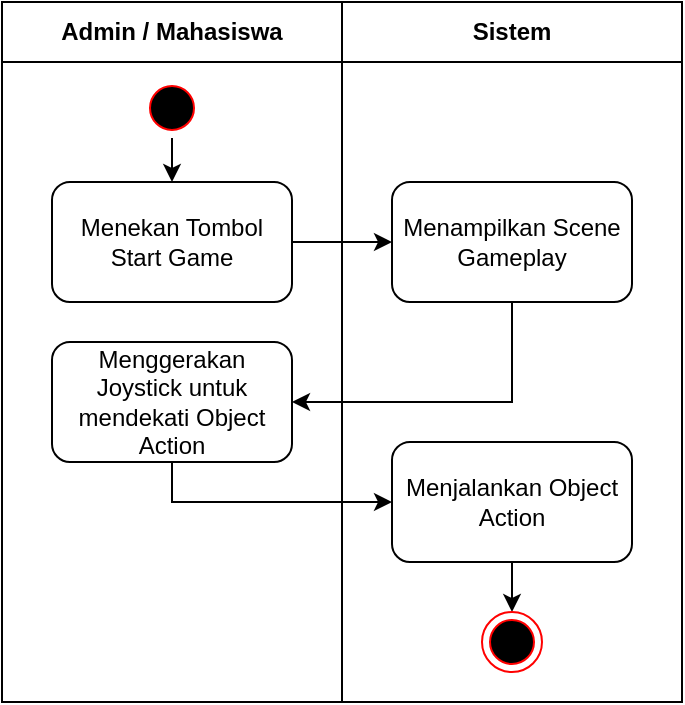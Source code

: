 <mxfile version="24.7.7">
  <diagram name="Halaman-1" id="AOndqH0SW7Roz-42Ylwh">
    <mxGraphModel dx="640" dy="267" grid="1" gridSize="10" guides="1" tooltips="1" connect="1" arrows="1" fold="1" page="1" pageScale="1" pageWidth="827" pageHeight="1169" math="0" shadow="0">
      <root>
        <mxCell id="0" />
        <mxCell id="1" parent="0" />
        <mxCell id="6zPgrm4AGDM5buIm8YUo-1" value="Admin / Mahasiswa" style="swimlane;whiteSpace=wrap;html=1;startSize=30;" parent="1" vertex="1">
          <mxGeometry x="30" y="20" width="170" height="350" as="geometry" />
        </mxCell>
        <mxCell id="6zPgrm4AGDM5buIm8YUo-2" style="edgeStyle=orthogonalEdgeStyle;rounded=0;orthogonalLoop=1;jettySize=auto;html=1;entryX=0.5;entryY=0;entryDx=0;entryDy=0;" parent="6zPgrm4AGDM5buIm8YUo-1" source="6zPgrm4AGDM5buIm8YUo-3" target="015KkxPmyVoNFCjr6EXJ-2" edge="1">
          <mxGeometry relative="1" as="geometry">
            <mxPoint x="95" y="110" as="targetPoint" />
          </mxGeometry>
        </mxCell>
        <mxCell id="6zPgrm4AGDM5buIm8YUo-3" value="" style="ellipse;html=1;shape=startState;fillColor=#000000;strokeColor=#ff0000;" parent="6zPgrm4AGDM5buIm8YUo-1" vertex="1">
          <mxGeometry x="70" y="38" width="30" height="30" as="geometry" />
        </mxCell>
        <mxCell id="015KkxPmyVoNFCjr6EXJ-2" value="Menekan Tombol Start Game" style="whiteSpace=wrap;html=1;rounded=1;" parent="6zPgrm4AGDM5buIm8YUo-1" vertex="1">
          <mxGeometry x="25" y="90" width="120" height="60" as="geometry" />
        </mxCell>
        <mxCell id="5e39fvMcxzuDOB-gWboW-4" value="Menggerakan Joystick untuk mendekati Object Action" style="whiteSpace=wrap;html=1;rounded=1;" parent="6zPgrm4AGDM5buIm8YUo-1" vertex="1">
          <mxGeometry x="25" y="170" width="120" height="60" as="geometry" />
        </mxCell>
        <mxCell id="6zPgrm4AGDM5buIm8YUo-6" value="Sistem" style="swimlane;whiteSpace=wrap;html=1;startSize=30;" parent="1" vertex="1">
          <mxGeometry x="200" y="20" width="170" height="350" as="geometry" />
        </mxCell>
        <mxCell id="5e39fvMcxzuDOB-gWboW-2" value="Menampilkan Scene Gameplay" style="whiteSpace=wrap;html=1;rounded=1;" parent="6zPgrm4AGDM5buIm8YUo-6" vertex="1">
          <mxGeometry x="25" y="90" width="120" height="60" as="geometry" />
        </mxCell>
        <mxCell id="5e39fvMcxzuDOB-gWboW-11" style="edgeStyle=orthogonalEdgeStyle;rounded=0;orthogonalLoop=1;jettySize=auto;html=1;entryX=0.5;entryY=0;entryDx=0;entryDy=0;" parent="6zPgrm4AGDM5buIm8YUo-6" source="5e39fvMcxzuDOB-gWboW-8" target="5e39fvMcxzuDOB-gWboW-10" edge="1">
          <mxGeometry relative="1" as="geometry" />
        </mxCell>
        <mxCell id="5e39fvMcxzuDOB-gWboW-8" value="Menjalankan Object Action" style="whiteSpace=wrap;html=1;rounded=1;" parent="6zPgrm4AGDM5buIm8YUo-6" vertex="1">
          <mxGeometry x="25" y="220" width="120" height="60" as="geometry" />
        </mxCell>
        <mxCell id="5e39fvMcxzuDOB-gWboW-10" value="" style="ellipse;html=1;shape=endState;fillColor=#000000;strokeColor=#ff0000;" parent="6zPgrm4AGDM5buIm8YUo-6" vertex="1">
          <mxGeometry x="70" y="305" width="30" height="30" as="geometry" />
        </mxCell>
        <mxCell id="015KkxPmyVoNFCjr6EXJ-26" value="" style="edgeStyle=orthogonalEdgeStyle;rounded=0;orthogonalLoop=1;jettySize=auto;html=1;exitX=1;exitY=0.5;exitDx=0;exitDy=0;entryX=0;entryY=0.5;entryDx=0;entryDy=0;" parent="1" source="015KkxPmyVoNFCjr6EXJ-2" target="5e39fvMcxzuDOB-gWboW-2" edge="1">
          <mxGeometry relative="1" as="geometry">
            <mxPoint x="175" y="182.279" as="sourcePoint" />
            <mxPoint x="300" y="160" as="targetPoint" />
          </mxGeometry>
        </mxCell>
        <mxCell id="5e39fvMcxzuDOB-gWboW-5" style="edgeStyle=orthogonalEdgeStyle;rounded=0;orthogonalLoop=1;jettySize=auto;html=1;entryX=1;entryY=0.5;entryDx=0;entryDy=0;exitX=0.5;exitY=1;exitDx=0;exitDy=0;" parent="1" source="5e39fvMcxzuDOB-gWboW-2" target="5e39fvMcxzuDOB-gWboW-4" edge="1">
          <mxGeometry relative="1" as="geometry">
            <Array as="points">
              <mxPoint x="285" y="220" />
            </Array>
          </mxGeometry>
        </mxCell>
        <mxCell id="5e39fvMcxzuDOB-gWboW-9" style="edgeStyle=orthogonalEdgeStyle;rounded=0;orthogonalLoop=1;jettySize=auto;html=1;entryX=0;entryY=0.5;entryDx=0;entryDy=0;exitX=0.5;exitY=1;exitDx=0;exitDy=0;" parent="1" source="5e39fvMcxzuDOB-gWboW-4" target="5e39fvMcxzuDOB-gWboW-8" edge="1">
          <mxGeometry relative="1" as="geometry" />
        </mxCell>
      </root>
    </mxGraphModel>
  </diagram>
</mxfile>
